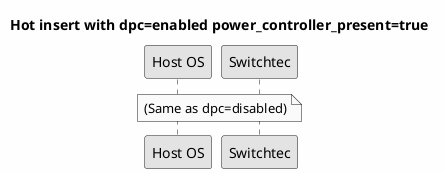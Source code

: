 @startuml
skinparam monochrome true
skinparam backgroundcolor #fefefe
skinparam defaultfontname tahoma
scale 1

participant "Host OS" as h
participant "Switchtec" as s

title Hot insert with dpc=enabled power_controller_present=true

note over h,s
	(Same as dpc=disabled)
end note

@enduml
